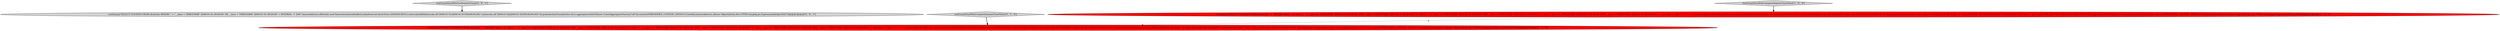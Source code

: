 digraph {
5 [style = filled, label = "testQuery(\"SELECT COUNT(*) FROM druid.foo WHERE \" + \"__time = TIMESTAMP '2000-01-01 00:00:00' OR __time = TIMESTAMP '2000-01-01 00:00:00' + INTERVAL '1' DAY\",ImmutableList.of(Druids.newTimeseriesQueryBuilder().dataSource(CalciteTests.DATASOURCE1).intervals(QSS(Intervals.of(\"2000-01-01/2000-01-01T00:00:00.001\"),Intervals.of(\"2000-01-02/2000-01-02T00:00:00.001\"))).granularity(Granularities.ALL).aggregators(AGGS(new CountAggregatorFactory(\"a0\"))).context(TIMESERIES_CONTEXT_DEFAULT).build()),ImmutableList.of(new Object((((edu.fdu.CPPDG.tinypdg.pe.ExpressionInfo@a35d17))@@@3@@@['0', '0', '1']", fillcolor = lightgray, shape = ellipse image = "AAA0AAABBB3BBB"];
0 [style = filled, label = "testQuery(\"SELECT COUNT(*) FROM druid.foo \" + \"WHERE dim2 = 'a' and (\" + \" (__time >= TIMESTAMP '2000-01-01 00:00:00' AND __time < TIMESTAMP '2001-01-01 00:00:00')\" + \" OR (\" + \" (__time >= TIMESTAMP '2002-01-01 00:00:00' AND __time < TIMESTAMP '2003-05-01 00:00:00')\" + \" and (__time >= TIMESTAMP '2002-05-01 00:00:00' AND __time < TIMESTAMP '2004-01-01 00:00:00')\" + \" and dim1 = 'abc'\" + \" )\" + \")\",ImmutableList.of(Druids.newTimeseriesQueryBuilder().dataSource(CalciteTests.DATASOURCE1).intervals(QSS(Intervals.of(\"2000/2001\"),Intervals.of(\"2002-05-01/2003-05-01\"))).granularity(Granularities.ALL).filters(AND(SELECTOR(\"dim2\",\"a\",null),OR(TIME_BOUND(\"2000/2001\"),AND(SELECTOR(\"dim1\",\"abc\",null),TIME_BOUND(\"2002-05-01/2003-05-01\"))))).aggregators(AGGS(new CountAggregatorFactory(\"a0\"))).context(TIMESERIES_CONTEXT_DEFAULT).build()),ImmutableList.of(new Object((((edu.fdu.CPPDG.tinypdg.pe.ExpressionInfo@a35c84))@@@3@@@['1', '0', '0']", fillcolor = red, shape = ellipse image = "AAA1AAABBB1BBB"];
3 [style = filled, label = "testCountStarWithComplexDisjointTimeFilter['0', '1', '0']", fillcolor = lightgray, shape = diamond image = "AAA0AAABBB2BBB"];
2 [style = filled, label = "testQuery(\"SELECT COUNT(*) FROM druid.foo \" + \"WHERE dim2 = 'a' and (\" + \" (__time >= TIMESTAMP '2000-01-01 00:00:00' AND __time < TIMESTAMP '2001-01-01 00:00:00')\" + \" OR (\" + \" (__time >= TIMESTAMP '2002-01-01 00:00:00' AND __time < TIMESTAMP '2003-05-01 00:00:00')\" + \" and (__time >= TIMESTAMP '2002-05-01 00:00:00' AND __time < TIMESTAMP '2004-01-01 00:00:00')\" + \" and dim1 = 'abc'\" + \" )\" + \")\",ImmutableList.of(Druids.newTimeseriesQueryBuilder().dataSource(CalciteTests.DATASOURCE1).intervals(querySegmentSpec(Intervals.of(\"2000/2001\"),Intervals.of(\"2002-05-01/2003-05-01\"))).granularity(Granularities.ALL).filters(and(selector(\"dim2\",\"a\",null),or(timeBound(\"2000/2001\"),and(selector(\"dim1\",\"abc\",null),timeBound(\"2002-05-01/2003-05-01\"))))).aggregators(aggregators(new CountAggregatorFactory(\"a0\"))).context(TIMESERIES_CONTEXT_DEFAULT).build()),ImmutableList.of(new Object((((edu.fdu.CPPDG.tinypdg.pe.ExpressionInfo@a35cdd))@@@3@@@['0', '1', '0']", fillcolor = red, shape = ellipse image = "AAA1AAABBB2BBB"];
1 [style = filled, label = "testCountStarWithComplexDisjointTimeFilter['1', '0', '0']", fillcolor = lightgray, shape = diamond image = "AAA0AAABBB1BBB"];
4 [style = filled, label = "testCountStarWithTwoPointsInTime['0', '0', '1']", fillcolor = lightgray, shape = diamond image = "AAA0AAABBB3BBB"];
0->2 [style = dashed, label="0"];
1->0 [style = bold, label=""];
4->5 [style = bold, label=""];
3->2 [style = bold, label=""];
}

